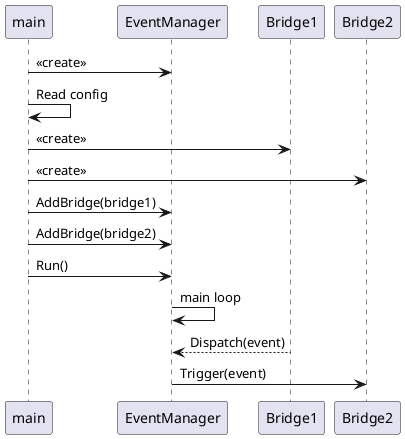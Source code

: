 @startuml

main -> EventManager: <<create>>
main -> main: Read config
main -> Bridge1: <<create>>
main -> Bridge2: <<create>>

main -> EventManager: AddBridge(bridge1)
main -> EventManager: AddBridge(bridge2)
main -> EventManager: Run()
EventManager -> EventManager: main loop

Bridge1 --> EventManager: Dispatch(event)
EventManager -> Bridge2: Trigger(event)

@enduml
